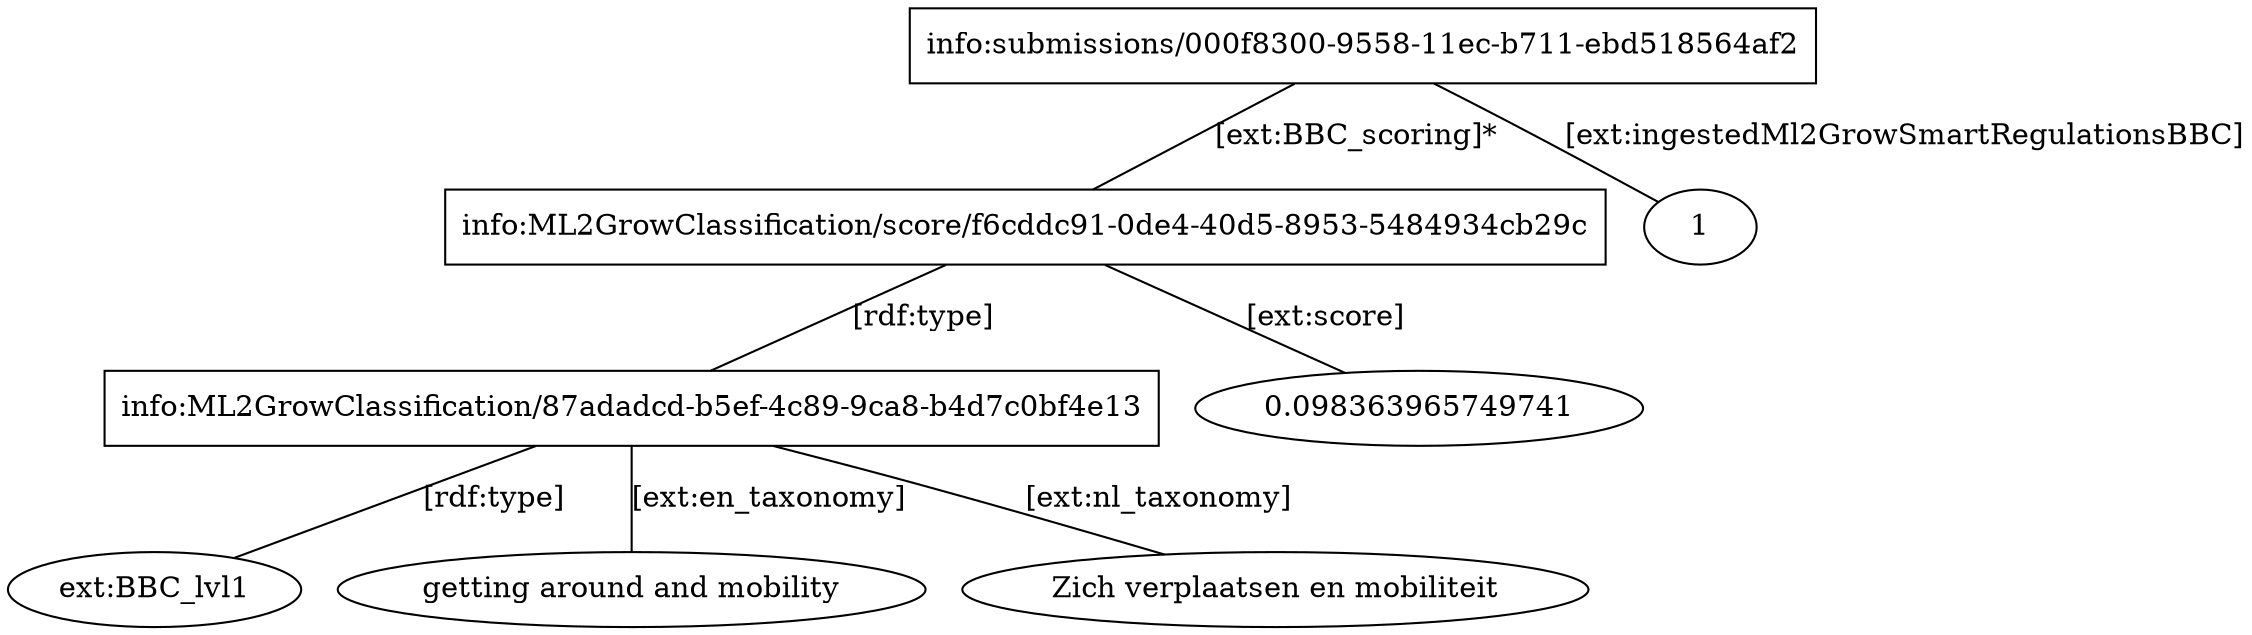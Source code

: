digraph g {

    bbc_classification [label="info:ML2GrowClassification/87adadcd-b5ef-4c89-9ca8-b4d7c0bf4e13" shape=box]

    bbc_classification -> "ext:BBC_lvl1" [label="[rdf:type]" dir=none]
    bbc_classification ->"getting around and mobility" [label="[ext:en_taxonomy]" dir=none]
    bbc_classification -> "Zich verplaatsen en mobiliteit" [label="[ext:nl_taxonomy]" dir=none] 

    subject [label="info:ML2GrowClassification/score/f6cddc91-0de4-40d5-8953-5484934cb29c" shape=box]

    subject -> bbc_classification [label="[rdf:type]" dir=none]
    subject -> 0.098363965749741 [label="[ext:score]" dir=none]

    file [label="info:submissions/000f8300-9558-11ec-b711-ebd518564af2" shape=box]

    file -> subject [label="[ext:BBC_scoring]*" dir=none]
    file -> 1 [label="[ext:ingestedMl2GrowSmartRegulationsBBC]" dir=none]

}